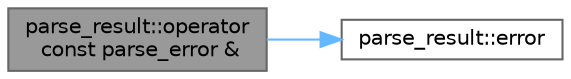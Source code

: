 digraph "parse_result::operator const parse_error &amp;"
{
 // LATEX_PDF_SIZE
  bgcolor="transparent";
  edge [fontname=Helvetica,fontsize=10,labelfontname=Helvetica,labelfontsize=10];
  node [fontname=Helvetica,fontsize=10,shape=box,height=0.2,width=0.4];
  rankdir="LR";
  Node1 [id="Node000001",label="parse_result::operator\l const parse_error &",height=0.2,width=0.4,color="gray40", fillcolor="grey60", style="filled", fontcolor="black",tooltip=" "];
  Node1 -> Node2 [id="edge1_Node000001_Node000002",color="steelblue1",style="solid",tooltip=" "];
  Node2 [id="Node000002",label="parse_result::error",height=0.2,width=0.4,color="grey40", fillcolor="white", style="filled",URL="$classparse__result.html#aee9cab037d487c1ca09ad033400fd1f7",tooltip=" "];
}
